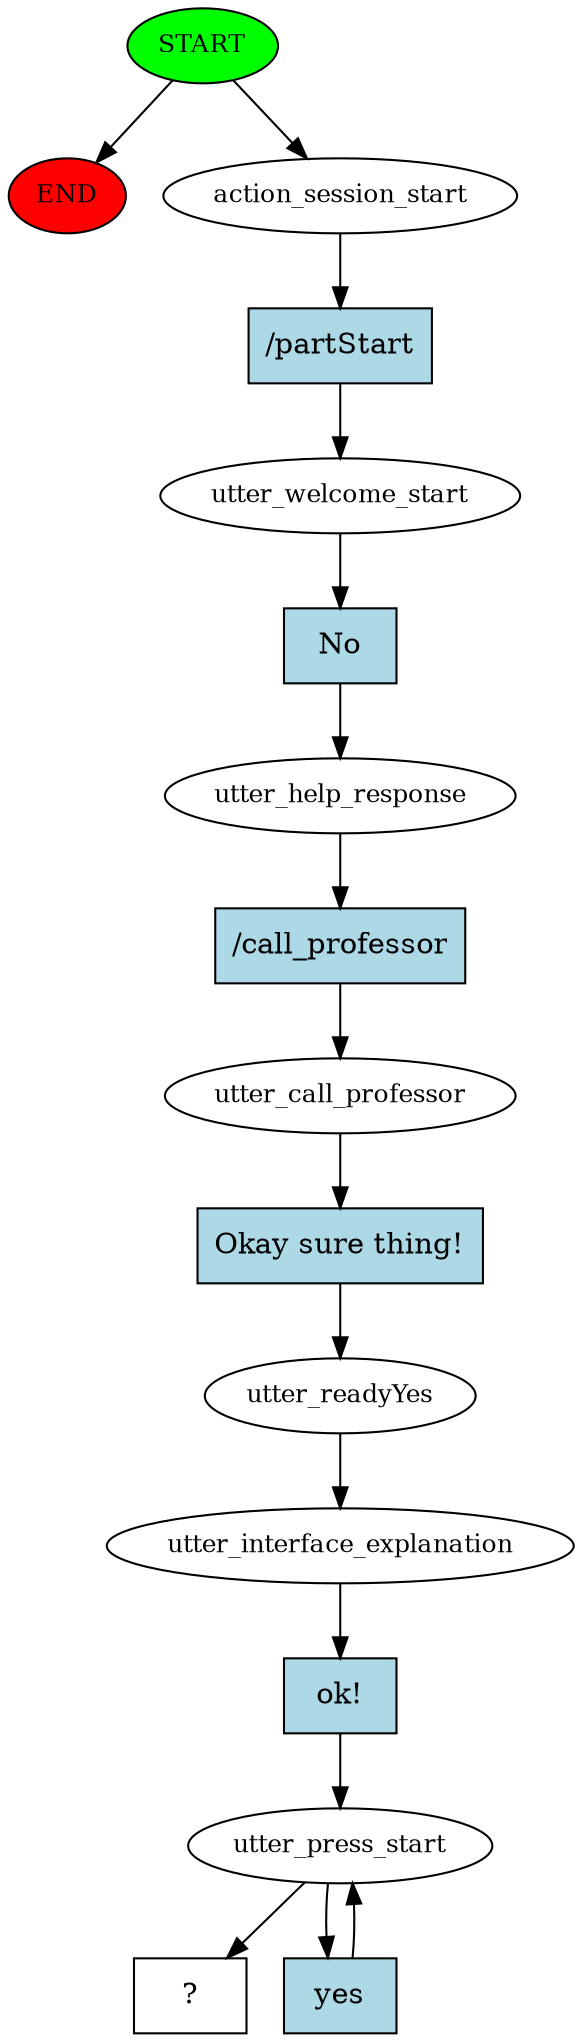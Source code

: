 digraph  {
0 [class="start active", fillcolor=green, fontsize=12, label=START, style=filled];
"-1" [class=end, fillcolor=red, fontsize=12, label=END, style=filled];
1 [class=active, fontsize=12, label=action_session_start];
2 [class=active, fontsize=12, label=utter_welcome_start];
3 [class=active, fontsize=12, label=utter_help_response];
4 [class=active, fontsize=12, label=utter_call_professor];
5 [class=active, fontsize=12, label=utter_readyYes];
6 [class=active, fontsize=12, label=utter_interface_explanation];
7 [class=active, fontsize=12, label=utter_press_start];
9 [class="intent dashed active", label="  ?  ", shape=rect];
10 [class="intent active", fillcolor=lightblue, label="/partStart", shape=rect, style=filled];
11 [class="intent active", fillcolor=lightblue, label=No, shape=rect, style=filled];
12 [class="intent active", fillcolor=lightblue, label="/call_professor", shape=rect, style=filled];
13 [class="intent active", fillcolor=lightblue, label="Okay sure thing!", shape=rect, style=filled];
14 [class="intent active", fillcolor=lightblue, label="ok!", shape=rect, style=filled];
15 [class="intent active", fillcolor=lightblue, label=yes, shape=rect, style=filled];
0 -> "-1"  [class="", key=NONE, label=""];
0 -> 1  [class=active, key=NONE, label=""];
1 -> 10  [class=active, key=0];
2 -> 11  [class=active, key=0];
3 -> 12  [class=active, key=0];
4 -> 13  [class=active, key=0];
5 -> 6  [class=active, key=NONE, label=""];
6 -> 14  [class=active, key=0];
7 -> 9  [class=active, key=NONE, label=""];
7 -> 15  [class=active, key=0];
10 -> 2  [class=active, key=0];
11 -> 3  [class=active, key=0];
12 -> 4  [class=active, key=0];
13 -> 5  [class=active, key=0];
14 -> 7  [class=active, key=0];
15 -> 7  [class=active, key=0];
}
